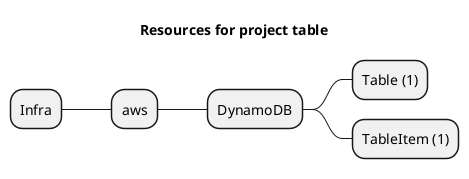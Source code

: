 @startmindmap
title Resources for project table
skinparam monochrome true
+ Infra
++ aws
+++ DynamoDB
++++ Table (1)
++++ TableItem (1)
@endmindmap
